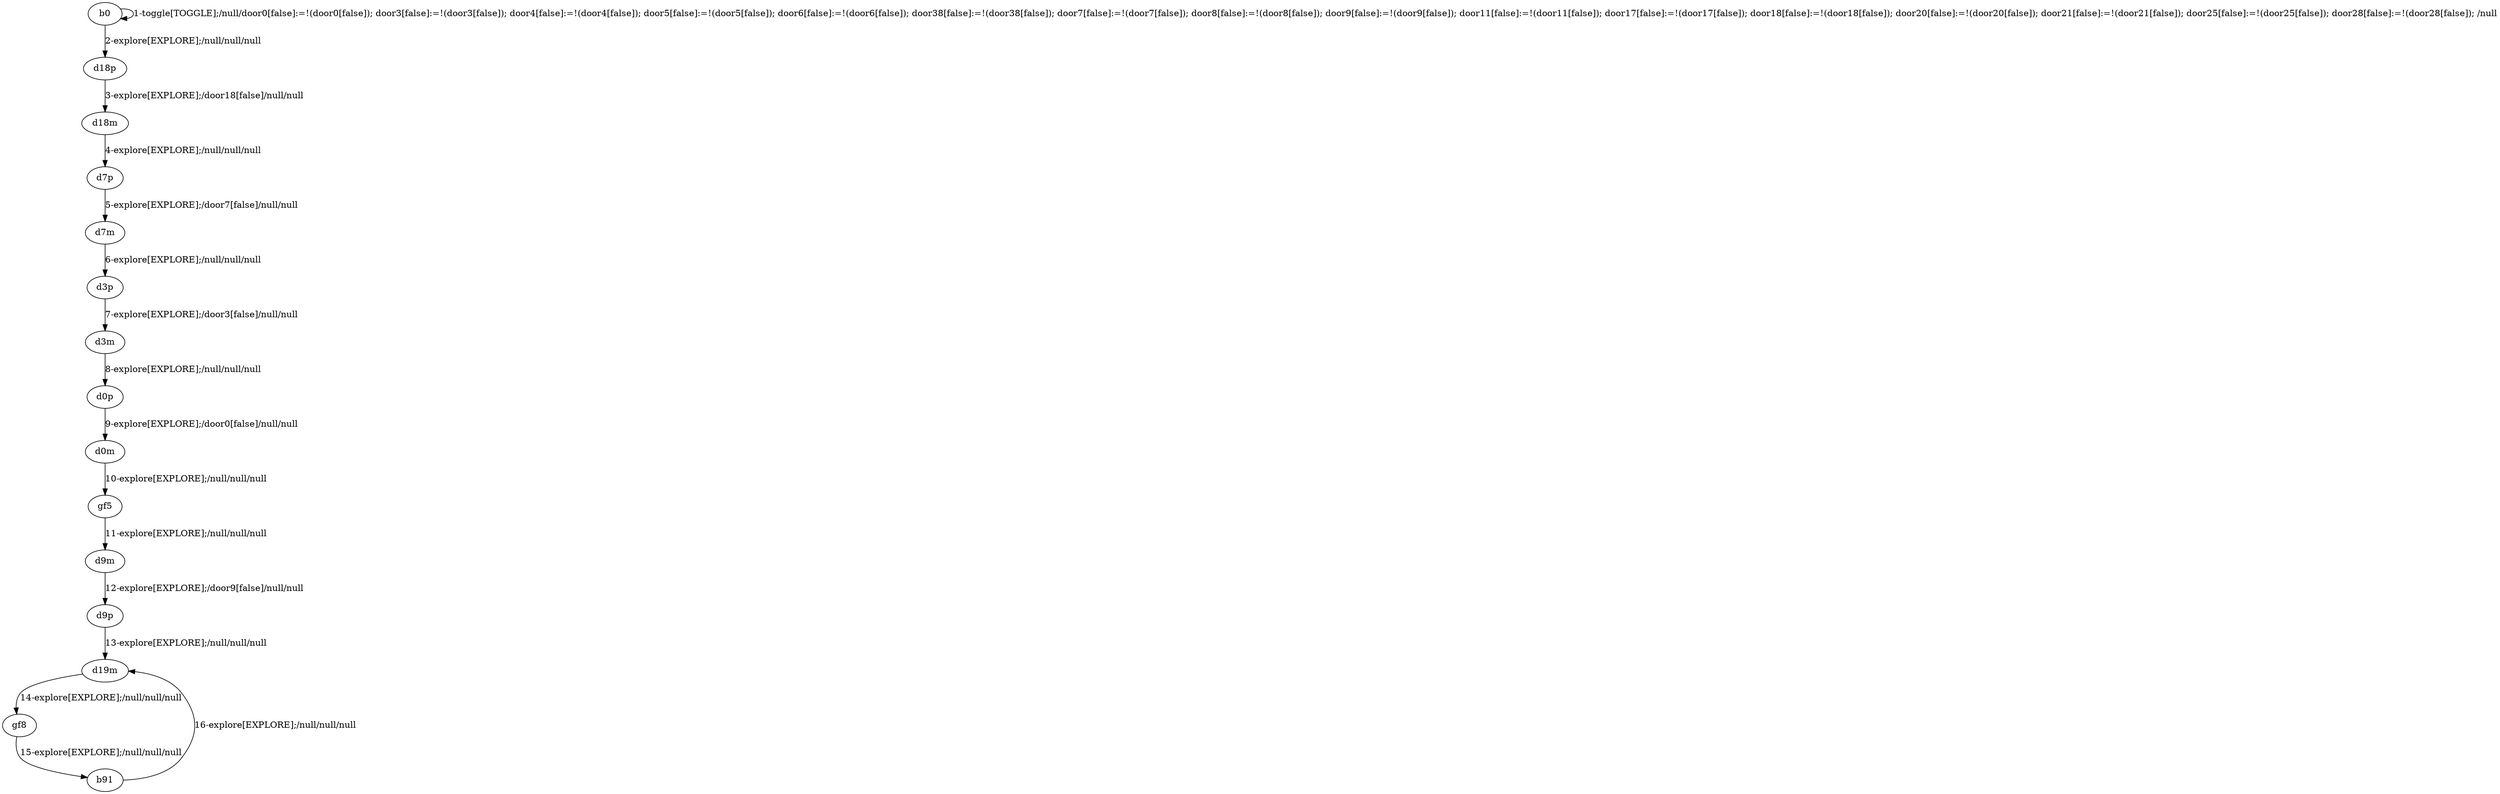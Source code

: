 # Total number of goals covered by this test: 2
# d19m --> gf8
# gf8 --> b91

digraph g {
"b0" -> "b0" [label = "1-toggle[TOGGLE];/null/door0[false]:=!(door0[false]); door3[false]:=!(door3[false]); door4[false]:=!(door4[false]); door5[false]:=!(door5[false]); door6[false]:=!(door6[false]); door38[false]:=!(door38[false]); door7[false]:=!(door7[false]); door8[false]:=!(door8[false]); door9[false]:=!(door9[false]); door11[false]:=!(door11[false]); door17[false]:=!(door17[false]); door18[false]:=!(door18[false]); door20[false]:=!(door20[false]); door21[false]:=!(door21[false]); door25[false]:=!(door25[false]); door28[false]:=!(door28[false]); /null"];
"b0" -> "d18p" [label = "2-explore[EXPLORE];/null/null/null"];
"d18p" -> "d18m" [label = "3-explore[EXPLORE];/door18[false]/null/null"];
"d18m" -> "d7p" [label = "4-explore[EXPLORE];/null/null/null"];
"d7p" -> "d7m" [label = "5-explore[EXPLORE];/door7[false]/null/null"];
"d7m" -> "d3p" [label = "6-explore[EXPLORE];/null/null/null"];
"d3p" -> "d3m" [label = "7-explore[EXPLORE];/door3[false]/null/null"];
"d3m" -> "d0p" [label = "8-explore[EXPLORE];/null/null/null"];
"d0p" -> "d0m" [label = "9-explore[EXPLORE];/door0[false]/null/null"];
"d0m" -> "gf5" [label = "10-explore[EXPLORE];/null/null/null"];
"gf5" -> "d9m" [label = "11-explore[EXPLORE];/null/null/null"];
"d9m" -> "d9p" [label = "12-explore[EXPLORE];/door9[false]/null/null"];
"d9p" -> "d19m" [label = "13-explore[EXPLORE];/null/null/null"];
"d19m" -> "gf8" [label = "14-explore[EXPLORE];/null/null/null"];
"gf8" -> "b91" [label = "15-explore[EXPLORE];/null/null/null"];
"b91" -> "d19m" [label = "16-explore[EXPLORE];/null/null/null"];
}